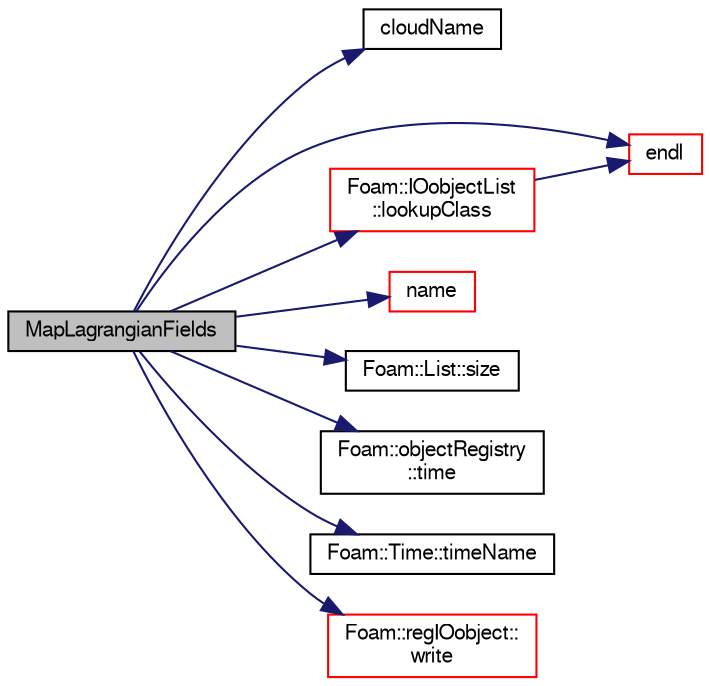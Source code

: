 digraph "MapLagrangianFields"
{
  bgcolor="transparent";
  edge [fontname="FreeSans",fontsize="10",labelfontname="FreeSans",labelfontsize="10"];
  node [fontname="FreeSans",fontsize="10",shape=record];
  rankdir="LR";
  Node135402 [label="MapLagrangianFields",height=0.2,width=0.4,color="black", fillcolor="grey75", style="filled", fontcolor="black"];
  Node135402 -> Node135403 [color="midnightblue",fontsize="10",style="solid",fontname="FreeSans"];
  Node135403 [label="cloudName",height=0.2,width=0.4,color="black",URL="$a38933.html#ab63504c243f7c2c08b67653dca54567e"];
  Node135402 -> Node135404 [color="midnightblue",fontsize="10",style="solid",fontname="FreeSans"];
  Node135404 [label="endl",height=0.2,width=0.4,color="red",URL="$a21124.html#a2db8fe02a0d3909e9351bb4275b23ce4",tooltip="Add newline and flush stream. "];
  Node135402 -> Node135406 [color="midnightblue",fontsize="10",style="solid",fontname="FreeSans"];
  Node135406 [label="Foam::IOobjectList\l::lookupClass",height=0.2,width=0.4,color="red",URL="$a26146.html#a7938dcd5dc3e8f28a630433cfa3f2a45",tooltip="Return the list for all IOobjects of a given class. "];
  Node135406 -> Node135404 [color="midnightblue",fontsize="10",style="solid",fontname="FreeSans"];
  Node135402 -> Node135524 [color="midnightblue",fontsize="10",style="solid",fontname="FreeSans"];
  Node135524 [label="name",height=0.2,width=0.4,color="red",URL="$a21124.html#adcb0df2bd4953cb6bb390272d8263c3a",tooltip="Return a string representation of a complex. "];
  Node135402 -> Node135495 [color="midnightblue",fontsize="10",style="solid",fontname="FreeSans"];
  Node135495 [label="Foam::List::size",height=0.2,width=0.4,color="black",URL="$a25694.html#a8a5f6fa29bd4b500caf186f60245b384",tooltip="Override size to be inconsistent with allocated storage. "];
  Node135402 -> Node135480 [color="midnightblue",fontsize="10",style="solid",fontname="FreeSans"];
  Node135480 [label="Foam::objectRegistry\l::time",height=0.2,width=0.4,color="black",URL="$a26326.html#a0d94096809fe3376b29a2a29ca11bb18",tooltip="Return time. "];
  Node135402 -> Node135707 [color="midnightblue",fontsize="10",style="solid",fontname="FreeSans"];
  Node135707 [label="Foam::Time::timeName",height=0.2,width=0.4,color="black",URL="$a26350.html#ad9d86fef6eca18797c786726cf925179",tooltip="Return time name of given scalar time. "];
  Node135402 -> Node135696 [color="midnightblue",fontsize="10",style="solid",fontname="FreeSans"];
  Node135696 [label="Foam::regIOobject::\lwrite",height=0.2,width=0.4,color="red",URL="$a26334.html#ad48b7b943e88478c15879659cce7aebc",tooltip="Write using setting from DB. "];
}
